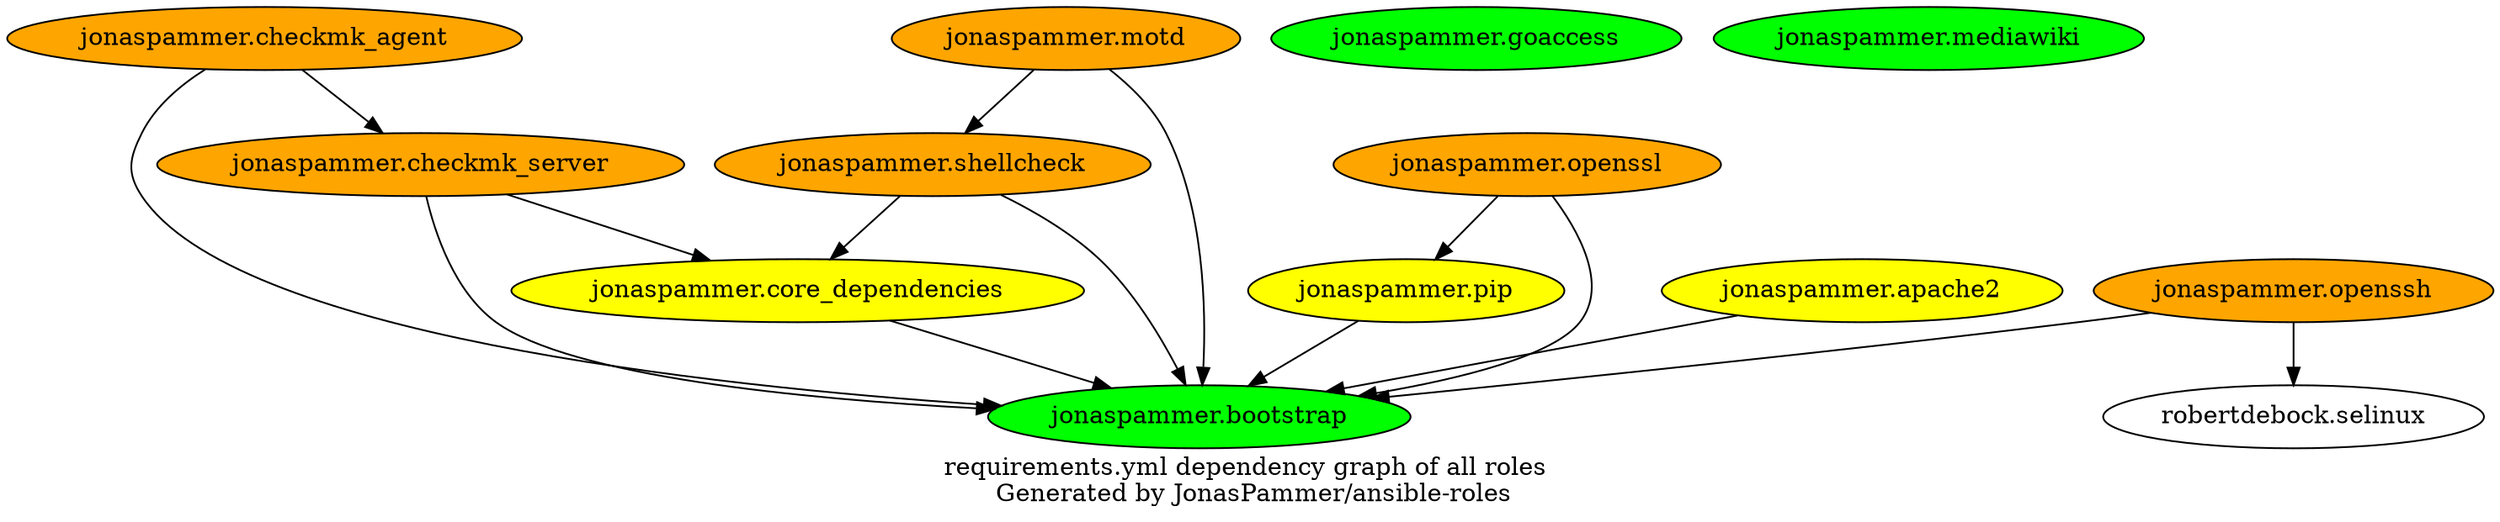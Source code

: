 digraph hierarchy {
  label = "requirements.yml dependency graph of all roles \n Generated by JonasPammer/ansible-roles" ;

  {
    "jonaspammer.apache2" [fillcolor=yellow style=filled]
    "jonaspammer.bootstrap" [fillcolor=green style=filled]
    "jonaspammer.checkmk_agent" [fillcolor=orange style=filled]
    "jonaspammer.checkmk_server" [fillcolor=orange style=filled]
    "jonaspammer.core_dependencies" [fillcolor=yellow style=filled]
    "jonaspammer.goaccess" [fillcolor=green style=filled]
    "jonaspammer.mediawiki" [fillcolor=green style=filled]
    "jonaspammer.motd" [fillcolor=orange style=filled]
    "jonaspammer.openssh" [fillcolor=orange style=filled]
    "jonaspammer.openssl" [fillcolor=orange style=filled]
    "jonaspammer.pip" [fillcolor=yellow style=filled]
    "jonaspammer.shellcheck" [fillcolor=orange style=filled]
  }


  "jonaspammer.apache2" -> {"jonaspammer.bootstrap"}
  "jonaspammer.checkmk_agent" -> {"jonaspammer.bootstrap" "jonaspammer.checkmk_server"}
  "jonaspammer.checkmk_server" -> {"jonaspammer.bootstrap" "jonaspammer.core_dependencies"}
  "jonaspammer.core_dependencies" -> {"jonaspammer.bootstrap"}
  "jonaspammer.motd" -> {"jonaspammer.bootstrap" "jonaspammer.shellcheck"}
  "jonaspammer.openssh" -> {"jonaspammer.bootstrap" "robertdebock.selinux"}
  "jonaspammer.openssl" -> {"jonaspammer.pip" "jonaspammer.bootstrap"}
  "jonaspammer.pip" -> {"jonaspammer.bootstrap"}
  "jonaspammer.shellcheck" -> {"jonaspammer.bootstrap" "jonaspammer.core_dependencies"}
}